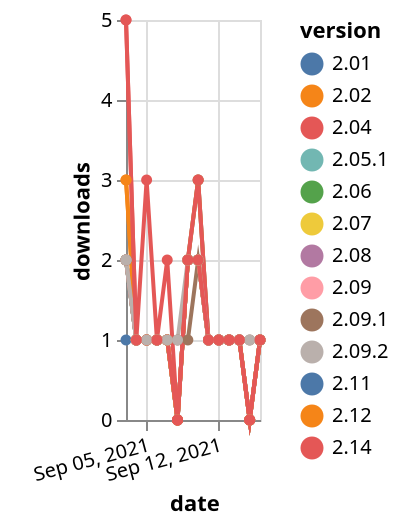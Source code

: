 {"$schema": "https://vega.github.io/schema/vega-lite/v5.json", "description": "A simple bar chart with embedded data.", "data": {"values": [{"date": "2021-09-03", "total": 118, "delta": 2, "version": "2.05.1"}, {"date": "2021-09-04", "total": 119, "delta": 1, "version": "2.05.1"}, {"date": "2021-09-05", "total": 120, "delta": 1, "version": "2.05.1"}, {"date": "2021-09-06", "total": 121, "delta": 1, "version": "2.05.1"}, {"date": "2021-09-07", "total": 122, "delta": 1, "version": "2.05.1"}, {"date": "2021-09-08", "total": 122, "delta": 0, "version": "2.05.1"}, {"date": "2021-09-09", "total": 124, "delta": 2, "version": "2.05.1"}, {"date": "2021-09-10", "total": 126, "delta": 2, "version": "2.05.1"}, {"date": "2021-09-11", "total": 127, "delta": 1, "version": "2.05.1"}, {"date": "2021-09-12", "total": 128, "delta": 1, "version": "2.05.1"}, {"date": "2021-09-13", "total": 129, "delta": 1, "version": "2.05.1"}, {"date": "2021-09-14", "total": 130, "delta": 1, "version": "2.05.1"}, {"date": "2021-09-15", "total": 130, "delta": 0, "version": "2.05.1"}, {"date": "2021-09-16", "total": 131, "delta": 1, "version": "2.05.1"}, {"date": "2021-09-03", "total": 107, "delta": 2, "version": "2.08"}, {"date": "2021-09-04", "total": 108, "delta": 1, "version": "2.08"}, {"date": "2021-09-05", "total": 109, "delta": 1, "version": "2.08"}, {"date": "2021-09-06", "total": 110, "delta": 1, "version": "2.08"}, {"date": "2021-09-07", "total": 111, "delta": 1, "version": "2.08"}, {"date": "2021-09-08", "total": 111, "delta": 0, "version": "2.08"}, {"date": "2021-09-09", "total": 113, "delta": 2, "version": "2.08"}, {"date": "2021-09-10", "total": 115, "delta": 2, "version": "2.08"}, {"date": "2021-09-11", "total": 116, "delta": 1, "version": "2.08"}, {"date": "2021-09-12", "total": 117, "delta": 1, "version": "2.08"}, {"date": "2021-09-13", "total": 118, "delta": 1, "version": "2.08"}, {"date": "2021-09-14", "total": 119, "delta": 1, "version": "2.08"}, {"date": "2021-09-15", "total": 119, "delta": 0, "version": "2.08"}, {"date": "2021-09-16", "total": 120, "delta": 1, "version": "2.08"}, {"date": "2021-09-03", "total": 166, "delta": 1, "version": "2.01"}, {"date": "2021-09-04", "total": 167, "delta": 1, "version": "2.01"}, {"date": "2021-09-05", "total": 168, "delta": 1, "version": "2.01"}, {"date": "2021-09-06", "total": 169, "delta": 1, "version": "2.01"}, {"date": "2021-09-07", "total": 170, "delta": 1, "version": "2.01"}, {"date": "2021-09-08", "total": 170, "delta": 0, "version": "2.01"}, {"date": "2021-09-09", "total": 172, "delta": 2, "version": "2.01"}, {"date": "2021-09-10", "total": 175, "delta": 3, "version": "2.01"}, {"date": "2021-09-11", "total": 176, "delta": 1, "version": "2.01"}, {"date": "2021-09-12", "total": 177, "delta": 1, "version": "2.01"}, {"date": "2021-09-13", "total": 178, "delta": 1, "version": "2.01"}, {"date": "2021-09-14", "total": 179, "delta": 1, "version": "2.01"}, {"date": "2021-09-15", "total": 179, "delta": 0, "version": "2.01"}, {"date": "2021-09-16", "total": 180, "delta": 1, "version": "2.01"}, {"date": "2021-09-03", "total": 129, "delta": 2, "version": "2.06"}, {"date": "2021-09-04", "total": 130, "delta": 1, "version": "2.06"}, {"date": "2021-09-05", "total": 131, "delta": 1, "version": "2.06"}, {"date": "2021-09-06", "total": 132, "delta": 1, "version": "2.06"}, {"date": "2021-09-07", "total": 133, "delta": 1, "version": "2.06"}, {"date": "2021-09-08", "total": 133, "delta": 0, "version": "2.06"}, {"date": "2021-09-09", "total": 135, "delta": 2, "version": "2.06"}, {"date": "2021-09-10", "total": 137, "delta": 2, "version": "2.06"}, {"date": "2021-09-11", "total": 138, "delta": 1, "version": "2.06"}, {"date": "2021-09-12", "total": 139, "delta": 1, "version": "2.06"}, {"date": "2021-09-13", "total": 140, "delta": 1, "version": "2.06"}, {"date": "2021-09-14", "total": 141, "delta": 1, "version": "2.06"}, {"date": "2021-09-15", "total": 141, "delta": 0, "version": "2.06"}, {"date": "2021-09-16", "total": 142, "delta": 1, "version": "2.06"}, {"date": "2021-09-03", "total": 116, "delta": 2, "version": "2.07"}, {"date": "2021-09-04", "total": 117, "delta": 1, "version": "2.07"}, {"date": "2021-09-05", "total": 118, "delta": 1, "version": "2.07"}, {"date": "2021-09-06", "total": 119, "delta": 1, "version": "2.07"}, {"date": "2021-09-07", "total": 120, "delta": 1, "version": "2.07"}, {"date": "2021-09-08", "total": 120, "delta": 0, "version": "2.07"}, {"date": "2021-09-09", "total": 122, "delta": 2, "version": "2.07"}, {"date": "2021-09-10", "total": 124, "delta": 2, "version": "2.07"}, {"date": "2021-09-11", "total": 125, "delta": 1, "version": "2.07"}, {"date": "2021-09-12", "total": 126, "delta": 1, "version": "2.07"}, {"date": "2021-09-13", "total": 127, "delta": 1, "version": "2.07"}, {"date": "2021-09-14", "total": 128, "delta": 1, "version": "2.07"}, {"date": "2021-09-15", "total": 128, "delta": 0, "version": "2.07"}, {"date": "2021-09-16", "total": 129, "delta": 1, "version": "2.07"}, {"date": "2021-09-03", "total": 63, "delta": 2, "version": "2.11"}, {"date": "2021-09-04", "total": 64, "delta": 1, "version": "2.11"}, {"date": "2021-09-05", "total": 65, "delta": 1, "version": "2.11"}, {"date": "2021-09-06", "total": 66, "delta": 1, "version": "2.11"}, {"date": "2021-09-07", "total": 67, "delta": 1, "version": "2.11"}, {"date": "2021-09-08", "total": 67, "delta": 0, "version": "2.11"}, {"date": "2021-09-09", "total": 69, "delta": 2, "version": "2.11"}, {"date": "2021-09-10", "total": 71, "delta": 2, "version": "2.11"}, {"date": "2021-09-11", "total": 72, "delta": 1, "version": "2.11"}, {"date": "2021-09-12", "total": 73, "delta": 1, "version": "2.11"}, {"date": "2021-09-13", "total": 74, "delta": 1, "version": "2.11"}, {"date": "2021-09-14", "total": 75, "delta": 1, "version": "2.11"}, {"date": "2021-09-15", "total": 75, "delta": 0, "version": "2.11"}, {"date": "2021-09-16", "total": 76, "delta": 1, "version": "2.11"}, {"date": "2021-09-03", "total": 62, "delta": 3, "version": "2.12"}, {"date": "2021-09-04", "total": 63, "delta": 1, "version": "2.12"}, {"date": "2021-09-05", "total": 64, "delta": 1, "version": "2.12"}, {"date": "2021-09-06", "total": 65, "delta": 1, "version": "2.12"}, {"date": "2021-09-07", "total": 66, "delta": 1, "version": "2.12"}, {"date": "2021-09-08", "total": 66, "delta": 0, "version": "2.12"}, {"date": "2021-09-09", "total": 68, "delta": 2, "version": "2.12"}, {"date": "2021-09-10", "total": 71, "delta": 3, "version": "2.12"}, {"date": "2021-09-11", "total": 72, "delta": 1, "version": "2.12"}, {"date": "2021-09-12", "total": 73, "delta": 1, "version": "2.12"}, {"date": "2021-09-13", "total": 74, "delta": 1, "version": "2.12"}, {"date": "2021-09-14", "total": 75, "delta": 1, "version": "2.12"}, {"date": "2021-09-15", "total": 75, "delta": 0, "version": "2.12"}, {"date": "2021-09-16", "total": 76, "delta": 1, "version": "2.12"}, {"date": "2021-09-03", "total": 104, "delta": 2, "version": "2.09.1"}, {"date": "2021-09-04", "total": 105, "delta": 1, "version": "2.09.1"}, {"date": "2021-09-05", "total": 106, "delta": 1, "version": "2.09.1"}, {"date": "2021-09-06", "total": 107, "delta": 1, "version": "2.09.1"}, {"date": "2021-09-07", "total": 108, "delta": 1, "version": "2.09.1"}, {"date": "2021-09-08", "total": 109, "delta": 1, "version": "2.09.1"}, {"date": "2021-09-09", "total": 110, "delta": 1, "version": "2.09.1"}, {"date": "2021-09-10", "total": 112, "delta": 2, "version": "2.09.1"}, {"date": "2021-09-11", "total": 113, "delta": 1, "version": "2.09.1"}, {"date": "2021-09-12", "total": 114, "delta": 1, "version": "2.09.1"}, {"date": "2021-09-13", "total": 115, "delta": 1, "version": "2.09.1"}, {"date": "2021-09-14", "total": 116, "delta": 1, "version": "2.09.1"}, {"date": "2021-09-15", "total": 117, "delta": 1, "version": "2.09.1"}, {"date": "2021-09-16", "total": 118, "delta": 1, "version": "2.09.1"}, {"date": "2021-09-03", "total": 113, "delta": 2, "version": "2.09"}, {"date": "2021-09-04", "total": 114, "delta": 1, "version": "2.09"}, {"date": "2021-09-05", "total": 115, "delta": 1, "version": "2.09"}, {"date": "2021-09-06", "total": 116, "delta": 1, "version": "2.09"}, {"date": "2021-09-07", "total": 117, "delta": 1, "version": "2.09"}, {"date": "2021-09-08", "total": 117, "delta": 0, "version": "2.09"}, {"date": "2021-09-09", "total": 119, "delta": 2, "version": "2.09"}, {"date": "2021-09-10", "total": 121, "delta": 2, "version": "2.09"}, {"date": "2021-09-11", "total": 122, "delta": 1, "version": "2.09"}, {"date": "2021-09-12", "total": 123, "delta": 1, "version": "2.09"}, {"date": "2021-09-13", "total": 124, "delta": 1, "version": "2.09"}, {"date": "2021-09-14", "total": 125, "delta": 1, "version": "2.09"}, {"date": "2021-09-15", "total": 125, "delta": 0, "version": "2.09"}, {"date": "2021-09-16", "total": 126, "delta": 1, "version": "2.09"}, {"date": "2021-09-03", "total": 120, "delta": 3, "version": "2.02"}, {"date": "2021-09-04", "total": 121, "delta": 1, "version": "2.02"}, {"date": "2021-09-05", "total": 122, "delta": 1, "version": "2.02"}, {"date": "2021-09-06", "total": 123, "delta": 1, "version": "2.02"}, {"date": "2021-09-07", "total": 124, "delta": 1, "version": "2.02"}, {"date": "2021-09-08", "total": 124, "delta": 0, "version": "2.02"}, {"date": "2021-09-09", "total": 126, "delta": 2, "version": "2.02"}, {"date": "2021-09-10", "total": 128, "delta": 2, "version": "2.02"}, {"date": "2021-09-11", "total": 129, "delta": 1, "version": "2.02"}, {"date": "2021-09-12", "total": 130, "delta": 1, "version": "2.02"}, {"date": "2021-09-13", "total": 131, "delta": 1, "version": "2.02"}, {"date": "2021-09-14", "total": 132, "delta": 1, "version": "2.02"}, {"date": "2021-09-15", "total": 132, "delta": 0, "version": "2.02"}, {"date": "2021-09-16", "total": 133, "delta": 1, "version": "2.02"}, {"date": "2021-09-03", "total": 146, "delta": 5, "version": "2.04"}, {"date": "2021-09-04", "total": 147, "delta": 1, "version": "2.04"}, {"date": "2021-09-05", "total": 148, "delta": 1, "version": "2.04"}, {"date": "2021-09-06", "total": 149, "delta": 1, "version": "2.04"}, {"date": "2021-09-07", "total": 150, "delta": 1, "version": "2.04"}, {"date": "2021-09-08", "total": 150, "delta": 0, "version": "2.04"}, {"date": "2021-09-09", "total": 152, "delta": 2, "version": "2.04"}, {"date": "2021-09-10", "total": 155, "delta": 3, "version": "2.04"}, {"date": "2021-09-11", "total": 156, "delta": 1, "version": "2.04"}, {"date": "2021-09-12", "total": 157, "delta": 1, "version": "2.04"}, {"date": "2021-09-13", "total": 158, "delta": 1, "version": "2.04"}, {"date": "2021-09-14", "total": 159, "delta": 1, "version": "2.04"}, {"date": "2021-09-15", "total": 159, "delta": 0, "version": "2.04"}, {"date": "2021-09-16", "total": 160, "delta": 1, "version": "2.04"}, {"date": "2021-09-03", "total": 110, "delta": 2, "version": "2.09.2"}, {"date": "2021-09-04", "total": 111, "delta": 1, "version": "2.09.2"}, {"date": "2021-09-05", "total": 112, "delta": 1, "version": "2.09.2"}, {"date": "2021-09-06", "total": 113, "delta": 1, "version": "2.09.2"}, {"date": "2021-09-07", "total": 114, "delta": 1, "version": "2.09.2"}, {"date": "2021-09-08", "total": 115, "delta": 1, "version": "2.09.2"}, {"date": "2021-09-09", "total": 117, "delta": 2, "version": "2.09.2"}, {"date": "2021-09-10", "total": 119, "delta": 2, "version": "2.09.2"}, {"date": "2021-09-11", "total": 120, "delta": 1, "version": "2.09.2"}, {"date": "2021-09-12", "total": 121, "delta": 1, "version": "2.09.2"}, {"date": "2021-09-13", "total": 122, "delta": 1, "version": "2.09.2"}, {"date": "2021-09-14", "total": 123, "delta": 1, "version": "2.09.2"}, {"date": "2021-09-15", "total": 124, "delta": 1, "version": "2.09.2"}, {"date": "2021-09-16", "total": 125, "delta": 1, "version": "2.09.2"}, {"date": "2021-09-03", "total": 13, "delta": 5, "version": "2.14"}, {"date": "2021-09-04", "total": 14, "delta": 1, "version": "2.14"}, {"date": "2021-09-05", "total": 17, "delta": 3, "version": "2.14"}, {"date": "2021-09-06", "total": 18, "delta": 1, "version": "2.14"}, {"date": "2021-09-07", "total": 20, "delta": 2, "version": "2.14"}, {"date": "2021-09-08", "total": 20, "delta": 0, "version": "2.14"}, {"date": "2021-09-09", "total": 22, "delta": 2, "version": "2.14"}, {"date": "2021-09-10", "total": 24, "delta": 2, "version": "2.14"}, {"date": "2021-09-11", "total": 25, "delta": 1, "version": "2.14"}, {"date": "2021-09-12", "total": 26, "delta": 1, "version": "2.14"}, {"date": "2021-09-13", "total": 27, "delta": 1, "version": "2.14"}, {"date": "2021-09-14", "total": 28, "delta": 1, "version": "2.14"}, {"date": "2021-09-15", "total": 28, "delta": 0, "version": "2.14"}, {"date": "2021-09-16", "total": 29, "delta": 1, "version": "2.14"}]}, "width": "container", "mark": {"type": "line", "point": {"filled": true}}, "encoding": {"x": {"field": "date", "type": "temporal", "timeUnit": "yearmonthdate", "title": "date", "axis": {"labelAngle": -15}}, "y": {"field": "delta", "type": "quantitative", "title": "downloads"}, "color": {"field": "version", "type": "nominal"}, "tooltip": {"field": "delta"}}}